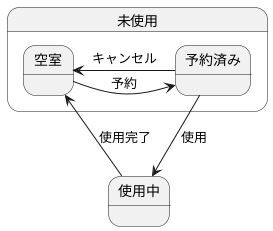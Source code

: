 @startuml ステートマシン図
    state 未使用{
    state 空室
    state 予約済み
    }

    state 使用中
    空室 -right-> 予約済み : 予約
    予約済み -left-> 空室 : キャンセル
    予約済み --> 使用中 : 使用
    使用中 --> 空室 : 使用完了
    
@enduml